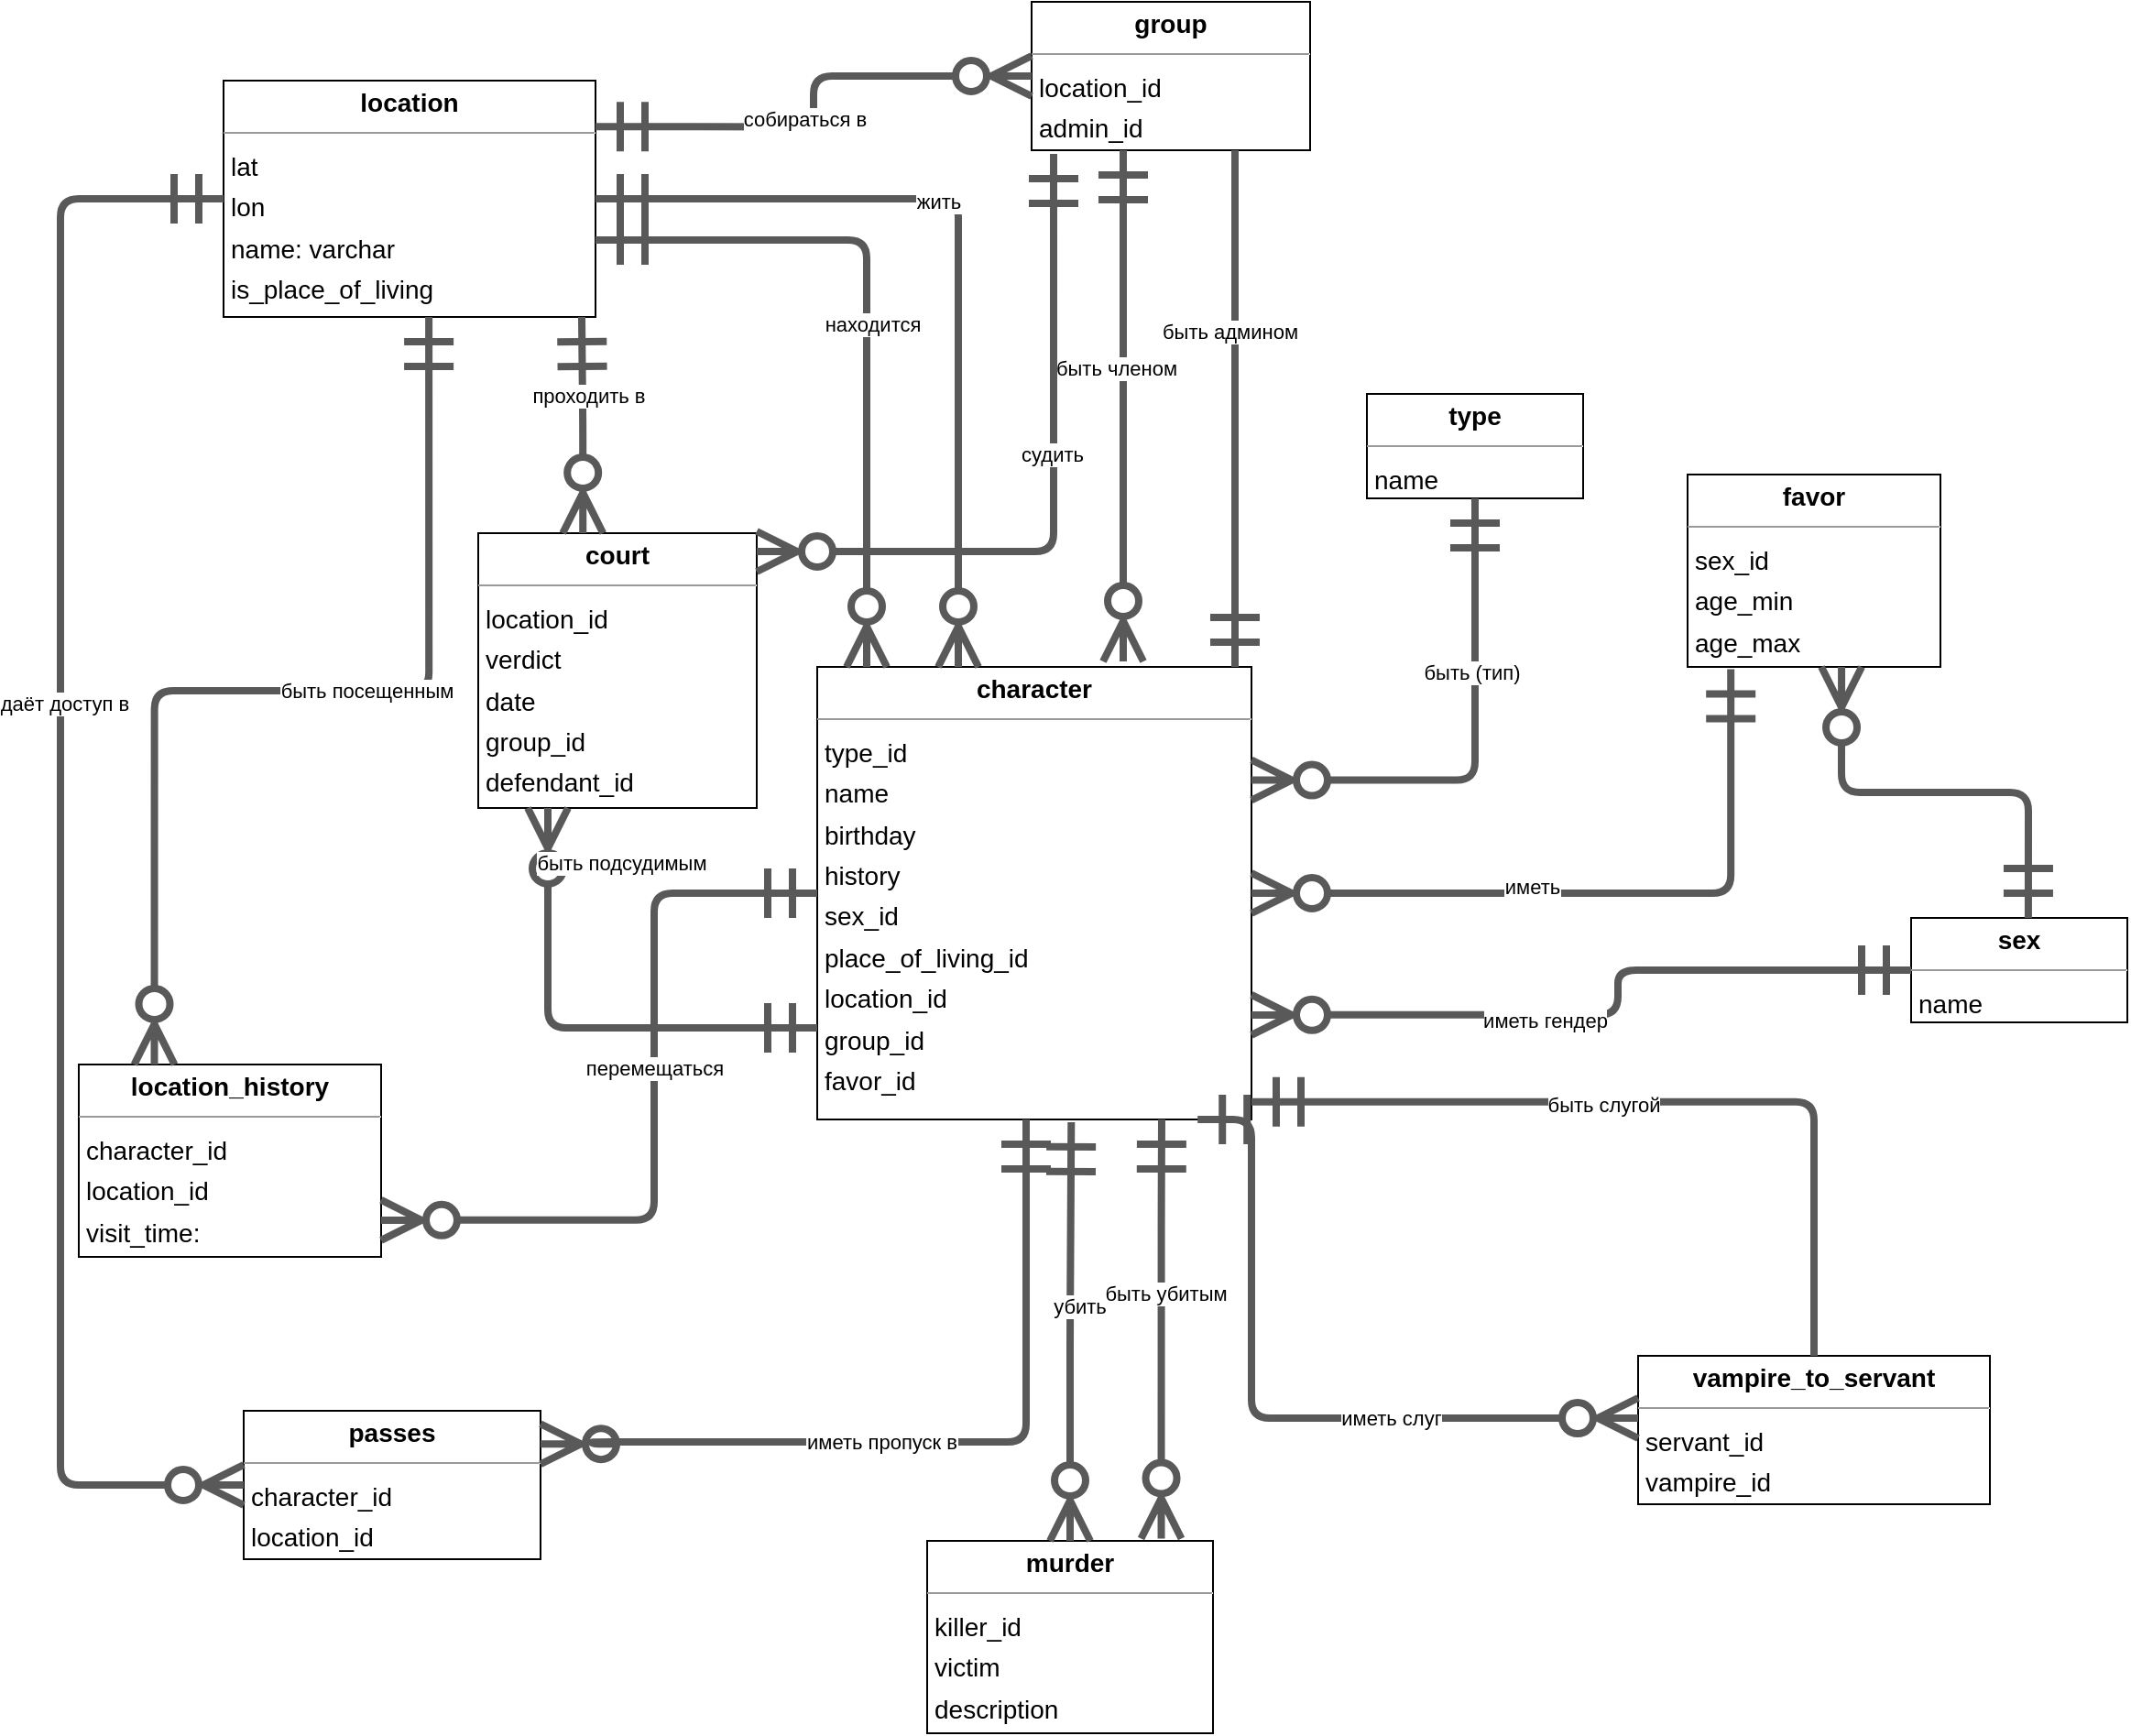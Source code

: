 <mxfile>
    <diagram id="Wr2g1ttwK0UKFfqwhJe3" name="Страница 1">
        <mxGraphModel dx="2355" dy="1294" grid="1" gridSize="10" guides="1" tooltips="1" connect="1" arrows="1" fold="1" page="0" pageScale="1" pageWidth="827" pageHeight="1169" background="none" math="0" shadow="0">
            <root>
                <mxCell id="0"/>
                <mxCell id="1" parent="0"/>
                <mxCell id="node7" value="&lt;p style=&quot;margin: 0px ; margin-top: 4px ; text-align: center&quot;&gt;&lt;b&gt;character&lt;/b&gt;&lt;/p&gt;&lt;hr size=&quot;1&quot;&gt;&lt;p style=&quot;margin: 0 0 0 4px ; line-height: 1.6&quot;&gt; type_id&lt;br&gt; name  &lt;br&gt; birthday  &lt;br&gt; history&lt;br&gt; sex_id&lt;br&gt; place_of_living_id&lt;br&gt; location_id&lt;br&gt; group_id&lt;br&gt; favor_id  &lt;/p&gt;" style="verticalAlign=top;align=left;overflow=fill;fontSize=14;fontFamily=Helvetica;html=1;rounded=0;shadow=0;comic=0;labelBackgroundColor=none;strokeWidth=1;" parent="1" vertex="1">
                    <mxGeometry x="13" y="33" width="237" height="247" as="geometry"/>
                </mxCell>
                <mxCell id="node5" value="&lt;p style=&quot;margin: 0px ; margin-top: 4px ; text-align: center&quot;&gt;&lt;b&gt;court&lt;/b&gt;&lt;/p&gt;&lt;hr size=&quot;1&quot;&gt;&lt;p style=&quot;margin: 0 0 0 4px ; line-height: 1.6&quot;&gt; location_id &lt;br&gt; verdict &lt;br&gt;&lt;/p&gt;&lt;p style=&quot;margin: 0 0 0 4px ; line-height: 1.6&quot;&gt;date &lt;br&gt;group_id&lt;br&gt;defendant_id&lt;br&gt;&lt;/p&gt;" style="verticalAlign=top;align=left;overflow=fill;fontSize=14;fontFamily=Helvetica;html=1;rounded=0;shadow=0;comic=0;labelBackgroundColor=none;strokeWidth=1;" parent="1" vertex="1">
                    <mxGeometry x="-172" y="-40" width="152" height="150" as="geometry"/>
                </mxCell>
                <mxCell id="node0" value="&lt;p style=&quot;margin:0px;margin-top:4px;text-align:center;&quot;&gt;&lt;b&gt;favor&lt;/b&gt;&lt;/p&gt;&lt;hr size=&quot;1&quot;&gt;&lt;p style=&quot;margin:0 0 0 4px;line-height:1.6;&quot;&gt; sex_id&lt;br&gt; age_min   &lt;br&gt; age_max   &lt;/p&gt;" style="verticalAlign=top;align=left;overflow=fill;fontSize=14;fontFamily=Helvetica;html=1;rounded=0;shadow=0;comic=0;labelBackgroundColor=none;strokeWidth=1;" parent="1" vertex="1">
                    <mxGeometry x="488" y="-72" width="138" height="105" as="geometry"/>
                </mxCell>
                <mxCell id="node6" value="&lt;p style=&quot;margin:0px;margin-top:4px;text-align:center;&quot;&gt;&lt;b&gt;group&lt;/b&gt;&lt;/p&gt;&lt;hr size=&quot;1&quot;&gt;&lt;p style=&quot;margin:0 0 0 4px;line-height:1.6;&quot;&gt; location_id&lt;br&gt; admin_id   &lt;/p&gt;" style="verticalAlign=top;align=left;overflow=fill;fontSize=14;fontFamily=Helvetica;html=1;rounded=0;shadow=0;comic=0;labelBackgroundColor=none;strokeWidth=1;" parent="1" vertex="1">
                    <mxGeometry x="130" y="-330" width="152" height="81" as="geometry"/>
                </mxCell>
                <mxCell id="node2" value="&lt;p style=&quot;margin:0px;margin-top:4px;text-align:center;&quot;&gt;&lt;b&gt;location&lt;/b&gt;&lt;/p&gt;&lt;hr size=&quot;1&quot;&gt;&lt;p style=&quot;margin:0 0 0 4px;line-height:1.6;&quot;&gt; lat&lt;br&gt; lon   &lt;br&gt; name: varchar&lt;br&gt; is_place_of_living&lt;br&gt;&lt;/p&gt;" style="verticalAlign=top;align=left;overflow=fill;fontSize=14;fontFamily=Helvetica;html=1;rounded=0;shadow=0;comic=0;labelBackgroundColor=none;strokeWidth=1;" parent="1" vertex="1">
                    <mxGeometry x="-311" y="-287" width="203" height="129" as="geometry"/>
                </mxCell>
                <mxCell id="node9" value="&lt;p style=&quot;margin:0px;margin-top:4px;text-align:center;&quot;&gt;&lt;b&gt;location_history&lt;/b&gt;&lt;/p&gt;&lt;hr size=&quot;1&quot;&gt;&lt;p style=&quot;margin:0 0 0 4px;line-height:1.6;&quot;&gt; character_id&lt;br&gt; location_id   &lt;br&gt; visit_time: &lt;br&gt;&lt;/p&gt;" style="verticalAlign=top;align=left;overflow=fill;fontSize=14;fontFamily=Helvetica;html=1;rounded=0;shadow=0;comic=0;labelBackgroundColor=none;strokeWidth=1;" parent="1" vertex="1">
                    <mxGeometry x="-390" y="250" width="165" height="105" as="geometry"/>
                </mxCell>
                <mxCell id="node8" value="&lt;p style=&quot;margin:0px;margin-top:4px;text-align:center;&quot;&gt;&lt;b&gt;murder&lt;/b&gt;&lt;/p&gt;&lt;hr size=&quot;1&quot;&gt;&lt;p style=&quot;margin:0 0 0 4px;line-height:1.6;&quot;&gt; killer_id&lt;br&gt; victim   &lt;br&gt; description  &lt;br&gt;&lt;/p&gt;" style="verticalAlign=top;align=left;overflow=fill;fontSize=14;fontFamily=Helvetica;html=1;rounded=0;shadow=0;comic=0;labelBackgroundColor=none;strokeWidth=1;" parent="1" vertex="1">
                    <mxGeometry x="73" y="510" width="156" height="105" as="geometry"/>
                </mxCell>
                <mxCell id="node1" value="&lt;p style=&quot;margin:0px;margin-top:4px;text-align:center;&quot;&gt;&lt;b&gt;passes&lt;/b&gt;&lt;/p&gt;&lt;hr size=&quot;1&quot;&gt;&lt;p style=&quot;margin:0 0 0 4px;line-height:1.6;&quot;&gt; character_id&lt;br&gt; location_id   &lt;/p&gt;" style="verticalAlign=top;align=left;overflow=fill;fontSize=14;fontFamily=Helvetica;html=1;rounded=0;shadow=0;comic=0;labelBackgroundColor=none;strokeWidth=1;" parent="1" vertex="1">
                    <mxGeometry x="-300" y="439" width="162" height="81" as="geometry"/>
                </mxCell>
                <mxCell id="node11" value="&lt;p style=&quot;margin:0px;margin-top:4px;text-align:center;&quot;&gt;&lt;b&gt;sex&lt;/b&gt;&lt;/p&gt;&lt;hr size=&quot;1&quot;&gt;&lt;p style=&quot;margin:0 0 0 4px;line-height:1.6;&quot;&gt; name&lt;br&gt;&lt;/p&gt;" style="verticalAlign=top;align=left;overflow=fill;fontSize=14;fontFamily=Helvetica;html=1;rounded=0;shadow=0;comic=0;labelBackgroundColor=none;strokeWidth=1;" parent="1" vertex="1">
                    <mxGeometry x="610" y="170" width="118" height="57" as="geometry"/>
                </mxCell>
                <mxCell id="node10" value="&lt;p style=&quot;margin:0px;margin-top:4px;text-align:center;&quot;&gt;&lt;b&gt;type&lt;/b&gt;&lt;/p&gt;&lt;hr size=&quot;1&quot;&gt;&lt;p style=&quot;margin:0 0 0 4px;line-height:1.6;&quot;&gt; name&lt;br&gt;&lt;/p&gt;" style="verticalAlign=top;align=left;overflow=fill;fontSize=14;fontFamily=Helvetica;html=1;rounded=0;shadow=0;comic=0;labelBackgroundColor=none;strokeWidth=1;" parent="1" vertex="1">
                    <mxGeometry x="313" y="-116" width="118" height="57" as="geometry"/>
                </mxCell>
                <mxCell id="node4" value="&lt;p style=&quot;margin:0px;margin-top:4px;text-align:center;&quot;&gt;&lt;b&gt;vampire_to_servant&lt;/b&gt;&lt;/p&gt;&lt;hr size=&quot;1&quot;&gt;&lt;p style=&quot;margin:0 0 0 4px;line-height:1.6;&quot;&gt; servant_id&lt;br&gt; vampire_id   &lt;/p&gt;" style="verticalAlign=top;align=left;overflow=fill;fontSize=14;fontFamily=Helvetica;html=1;rounded=0;shadow=0;comic=0;labelBackgroundColor=none;strokeWidth=1;" parent="1" vertex="1">
                    <mxGeometry x="461" y="409" width="192" height="81" as="geometry"/>
                </mxCell>
                <mxCell id="edge8" value="" style="html=1;rounded=1;edgeStyle=orthogonalEdgeStyle;dashed=0;startArrow=ERzeroToMany;endArrow=ERmandOne;endSize=22;strokeColor=#595959;exitX=1;exitY=0.5;exitDx=0;exitDy=0;entryX=0.171;entryY=1.012;entryDx=0;entryDy=0;entryPerimeter=0;startFill=0;startSize=17;endFill=0;strokeWidth=4;" parent="1" source="node7" target="node0" edge="1">
                    <mxGeometry width="50" height="50" relative="1" as="geometry">
                        <Array as="points">
                            <mxPoint x="512" y="157"/>
                        </Array>
                    </mxGeometry>
                </mxCell>
                <mxCell id="9" value="иметь" style="edgeLabel;html=1;align=center;verticalAlign=middle;resizable=0;points=[];" vertex="1" connectable="0" parent="edge8">
                    <mxGeometry x="-0.203" y="5" relative="1" as="geometry">
                        <mxPoint y="1" as="offset"/>
                    </mxGeometry>
                </mxCell>
                <mxCell id="edge19" value="" style="html=1;rounded=1;edgeStyle=orthogonalEdgeStyle;dashed=0;startArrow=ERzeroToMany;endArrow=ERmandOne;endSize=22;strokeColor=#595959;startFill=0;startSize=17;endFill=0;strokeWidth=4;" parent="1" target="node6" edge="1">
                    <mxGeometry width="50" height="50" relative="1" as="geometry">
                        <Array as="points">
                            <mxPoint x="180" y="-170"/>
                            <mxPoint x="180" y="-170"/>
                        </Array>
                        <mxPoint x="180" y="30" as="sourcePoint"/>
                        <mxPoint x="180" y="-190" as="targetPoint"/>
                    </mxGeometry>
                </mxCell>
                <mxCell id="5" value="быть членом" style="edgeLabel;html=1;align=center;verticalAlign=middle;resizable=0;points=[];" vertex="1" connectable="0" parent="edge19">
                    <mxGeometry x="0.147" y="4" relative="1" as="geometry">
                        <mxPoint as="offset"/>
                    </mxGeometry>
                </mxCell>
                <mxCell id="edge14" value="" style="html=1;rounded=1;edgeStyle=orthogonalEdgeStyle;dashed=0;startArrow=ERzeroToMany;endArrow=ERmandOne;endSize=22;strokeColor=#595959;entryX=1;entryY=0.5;entryDx=0;entryDy=0;startFill=0;startSize=17;endFill=0;strokeWidth=4;" parent="1" source="node7" target="node2" edge="1">
                    <mxGeometry width="50" height="50" relative="1" as="geometry">
                        <Array as="points">
                            <mxPoint x="90" y="-223"/>
                        </Array>
                        <mxPoint x="90" y="10" as="sourcePoint"/>
                    </mxGeometry>
                </mxCell>
                <mxCell id="4" value="жить " style="edgeLabel;html=1;align=center;verticalAlign=middle;resizable=0;points=[];" vertex="1" connectable="0" parent="edge14">
                    <mxGeometry x="0.175" y="1" relative="1" as="geometry">
                        <mxPoint as="offset"/>
                    </mxGeometry>
                </mxCell>
                <mxCell id="edge15" value="" style="html=1;rounded=1;edgeStyle=orthogonalEdgeStyle;dashed=0;startArrow=ERzeroToMany;endArrow=ERmandOne;endSize=22;strokeColor=#595959;startFill=0;startSize=17;endFill=0;strokeWidth=4;" parent="1" source="node7" edge="1">
                    <mxGeometry width="50" height="50" relative="1" as="geometry">
                        <Array as="points">
                            <mxPoint x="40" y="-200"/>
                        </Array>
                        <mxPoint x="-108" y="-200" as="targetPoint"/>
                    </mxGeometry>
                </mxCell>
                <mxCell id="3" value="находится" style="edgeLabel;html=1;align=center;verticalAlign=middle;resizable=0;points=[];" vertex="1" connectable="0" parent="edge15">
                    <mxGeometry x="-0.018" y="-3" relative="1" as="geometry">
                        <mxPoint as="offset"/>
                    </mxGeometry>
                </mxCell>
                <mxCell id="edge3" value="" style="html=1;rounded=1;edgeStyle=orthogonalEdgeStyle;dashed=0;startArrow=ERzeroToMany;endArrow=ERmandOne;endSize=22;strokeColor=#595959;exitX=1.000;exitY=0.769;exitDx=0;exitDy=0;entryX=0.000;entryY=0.500;entryDx=0;entryDy=0;startFill=0;startSize=17;endFill=0;strokeWidth=4;" parent="1" source="node7" target="node11" edge="1">
                    <mxGeometry width="50" height="50" relative="1" as="geometry">
                        <Array as="points">
                            <mxPoint x="450" y="223"/>
                            <mxPoint x="450" y="198"/>
                        </Array>
                    </mxGeometry>
                </mxCell>
                <mxCell id="22" value="иметь гендер" style="edgeLabel;html=1;align=center;verticalAlign=middle;resizable=0;points=[];" vertex="1" connectable="0" parent="edge3">
                    <mxGeometry x="-0.168" y="-3" relative="1" as="geometry">
                        <mxPoint as="offset"/>
                    </mxGeometry>
                </mxCell>
                <mxCell id="edge13" value="" style="html=1;rounded=1;edgeStyle=orthogonalEdgeStyle;dashed=0;startArrow=ERzeroToMany;endArrow=ERmandOne;endSize=22;strokeColor=#595959;exitX=1;exitY=0.25;exitDx=0;exitDy=0;entryX=0.500;entryY=1.000;entryDx=0;entryDy=0;startFill=0;startSize=17;endFill=0;strokeWidth=4;" parent="1" source="node7" target="node10" edge="1">
                    <mxGeometry width="50" height="50" relative="1" as="geometry">
                        <Array as="points">
                            <mxPoint x="372" y="95"/>
                        </Array>
                    </mxGeometry>
                </mxCell>
                <mxCell id="8" value="быть (тип)" style="edgeLabel;html=1;align=center;verticalAlign=middle;resizable=0;points=[];" vertex="1" connectable="0" parent="edge13">
                    <mxGeometry x="0.311" y="2" relative="1" as="geometry">
                        <mxPoint as="offset"/>
                    </mxGeometry>
                </mxCell>
                <mxCell id="edge11" value="" style="html=1;rounded=1;edgeStyle=orthogonalEdgeStyle;dashed=0;startArrow=ERzeroToMany;endArrow=ERmandOne;endSize=22;strokeColor=#595959;exitX=0.376;exitY=0.001;exitDx=0;exitDy=0;entryX=0.963;entryY=1.000;entryDx=0;entryDy=0;startSize=17;strokeWidth=4;startFill=0;endFill=0;" parent="1" source="node5" target="node2" edge="1">
                    <mxGeometry width="50" height="50" relative="1" as="geometry">
                        <Array as="points"/>
                    </mxGeometry>
                </mxCell>
                <mxCell id="35" value="проходить в" style="edgeLabel;html=1;align=center;verticalAlign=middle;resizable=0;points=[];" vertex="1" connectable="0" parent="edge11">
                    <mxGeometry x="0.275" y="-3" relative="1" as="geometry">
                        <mxPoint as="offset"/>
                    </mxGeometry>
                </mxCell>
                <mxCell id="edge10" value="" style="html=1;rounded=1;edgeStyle=orthogonalEdgeStyle;dashed=0;startArrow=ERzeroToMany;endArrow=ERmandOne;endSize=22;strokeColor=#595959;exitX=0.609;exitY=1.000;exitDx=0;exitDy=0;entryX=0.542;entryY=0.001;entryDx=0;entryDy=0;startFill=0;startSize=17;endFill=0;strokeWidth=4;" parent="1" source="node0" target="node11" edge="1">
                    <mxGeometry width="50" height="50" relative="1" as="geometry">
                        <Array as="points"/>
                    </mxGeometry>
                </mxCell>
                <mxCell id="edge5" value="" style="html=1;rounded=1;edgeStyle=orthogonalEdgeStyle;dashed=0;startArrow=none;endArrow=ERmandOne;endSize=22;strokeColor=#595959;entryX=0.962;entryY=0.000;entryDx=0;entryDy=0;startFill=0;startSize=17;endFill=0;strokeWidth=4;" parent="1" target="node7" edge="1">
                    <mxGeometry width="50" height="50" relative="1" as="geometry">
                        <Array as="points">
                            <mxPoint x="241" y="-249"/>
                        </Array>
                        <mxPoint x="241" y="-249" as="sourcePoint"/>
                    </mxGeometry>
                </mxCell>
                <mxCell id="6" value="быть админом" style="edgeLabel;html=1;align=center;verticalAlign=middle;resizable=0;points=[];" vertex="1" connectable="0" parent="edge5">
                    <mxGeometry x="-0.206" y="-3" relative="1" as="geometry">
                        <mxPoint y="-13" as="offset"/>
                    </mxGeometry>
                </mxCell>
                <mxCell id="edge12" value="" style="html=1;rounded=1;edgeStyle=orthogonalEdgeStyle;dashed=0;startArrow=ERzeroToMany;endArrow=ERmandOne;endSize=22;strokeColor=#595959;entryX=1.000;entryY=0.195;entryDx=0;entryDy=0;exitX=0;exitY=0.5;exitDx=0;exitDy=0;startFill=0;startSize=17;endFill=0;strokeWidth=4;" parent="1" source="node6" target="node2" edge="1">
                    <mxGeometry width="50" height="50" relative="1" as="geometry">
                        <Array as="points"/>
                        <mxPoint x="160" y="-262" as="sourcePoint"/>
                    </mxGeometry>
                </mxCell>
                <mxCell id="15" value="собираться в" style="edgeLabel;html=1;align=center;verticalAlign=middle;resizable=0;points=[];" vertex="1" connectable="0" parent="edge12">
                    <mxGeometry x="0.065" y="-5" relative="1" as="geometry">
                        <mxPoint y="1" as="offset"/>
                    </mxGeometry>
                </mxCell>
                <mxCell id="edge18" value="" style="html=1;rounded=1;edgeStyle=orthogonalEdgeStyle;dashed=0;startArrow=ERzeroToMany;endArrow=ERmandOne;endSize=22;strokeColor=#595959;exitX=1.000;exitY=0.809;exitDx=0;exitDy=0;entryX=0.000;entryY=0.500;entryDx=0;entryDy=0;startFill=0;startSize=17;endFill=0;strokeWidth=4;" parent="1" source="node9" target="node7" edge="1">
                    <mxGeometry width="50" height="50" relative="1" as="geometry">
                        <Array as="points">
                            <mxPoint x="-76" y="335"/>
                            <mxPoint x="-76" y="157"/>
                        </Array>
                    </mxGeometry>
                </mxCell>
                <mxCell id="10" value="перемещаться" style="edgeLabel;html=1;align=center;verticalAlign=middle;resizable=0;points=[];" vertex="1" connectable="0" parent="edge18">
                    <mxGeometry x="0.12" relative="1" as="geometry">
                        <mxPoint y="1" as="offset"/>
                    </mxGeometry>
                </mxCell>
                <mxCell id="edge2" value="" style="html=1;rounded=1;edgeStyle=orthogonalEdgeStyle;dashed=0;startArrow=ERzeroToMany;endArrow=ERmandOne;endSize=22;strokeColor=#595959;exitX=0.25;exitY=0;exitDx=0;exitDy=0;entryX=0.552;entryY=1.000;entryDx=0;entryDy=0;startFill=0;startSize=17;endFill=0;strokeWidth=4;" parent="1" source="node9" target="node2" edge="1">
                    <mxGeometry width="50" height="50" relative="1" as="geometry">
                        <Array as="points"/>
                    </mxGeometry>
                </mxCell>
                <mxCell id="38" value="быть посещенным" style="edgeLabel;html=1;align=center;verticalAlign=middle;resizable=0;points=[];" vertex="1" connectable="0" parent="edge2">
                    <mxGeometry x="0.146" relative="1" as="geometry">
                        <mxPoint as="offset"/>
                    </mxGeometry>
                </mxCell>
                <mxCell id="edge6" value="" style="html=1;rounded=1;edgeStyle=orthogonalEdgeStyle;dashed=0;startArrow=ERzeroToMany;endArrow=ERmandOne;endSize=22;strokeColor=#595959;exitX=0.500;exitY=0.000;exitDx=0;exitDy=0;entryX=0.585;entryY=1.006;entryDx=0;entryDy=0;entryPerimeter=0;startFill=0;startSize=17;endFill=0;strokeWidth=4;" parent="1" source="node8" target="node7" edge="1">
                    <mxGeometry width="50" height="50" relative="1" as="geometry">
                        <Array as="points"/>
                    </mxGeometry>
                </mxCell>
                <mxCell id="17" value="убить" style="edgeLabel;html=1;align=center;verticalAlign=middle;resizable=0;points=[];" vertex="1" connectable="0" parent="edge6">
                    <mxGeometry x="0.123" y="-4" relative="1" as="geometry">
                        <mxPoint as="offset"/>
                    </mxGeometry>
                </mxCell>
                <mxCell id="edge9" value="" style="html=1;rounded=1;edgeStyle=orthogonalEdgeStyle;dashed=0;startArrow=ERzeroToMany;endArrow=ERmandOne;endSize=22;strokeColor=#595959;startFill=0;startSize=17;endFill=0;strokeWidth=4;exitX=0.819;exitY=-0.012;exitDx=0;exitDy=0;exitPerimeter=0;" parent="1" source="node8" edge="1">
                    <mxGeometry width="50" height="50" relative="1" as="geometry">
                        <Array as="points">
                            <mxPoint x="201" y="330"/>
                            <mxPoint x="201" y="330"/>
                        </Array>
                        <mxPoint x="200" y="470" as="sourcePoint"/>
                        <mxPoint x="201" y="280" as="targetPoint"/>
                    </mxGeometry>
                </mxCell>
                <mxCell id="18" value="быть убитым" style="edgeLabel;html=1;align=center;verticalAlign=middle;resizable=0;points=[];" vertex="1" connectable="0" parent="edge9">
                    <mxGeometry x="0.169" y="-2" relative="1" as="geometry">
                        <mxPoint as="offset"/>
                    </mxGeometry>
                </mxCell>
                <mxCell id="edge16" value="" style="html=1;rounded=1;edgeStyle=orthogonalEdgeStyle;dashed=0;startArrow=ERzeroToMany;endArrow=ERmandOne;endSize=22;strokeColor=#595959;exitX=1.000;exitY=0.224;exitDx=0;exitDy=0;startFill=0;startSize=17;endFill=0;strokeWidth=4;" parent="1" source="node1" edge="1">
                    <mxGeometry width="50" height="50" relative="1" as="geometry">
                        <Array as="points">
                            <mxPoint x="-110" y="457"/>
                            <mxPoint x="-110" y="456"/>
                            <mxPoint x="127" y="456"/>
                        </Array>
                        <mxPoint x="127" y="280" as="targetPoint"/>
                    </mxGeometry>
                </mxCell>
                <mxCell id="16" value="иметь пропуск в" style="edgeLabel;html=1;align=center;verticalAlign=middle;resizable=0;points=[];" vertex="1" connectable="0" parent="edge16">
                    <mxGeometry x="-0.154" relative="1" as="geometry">
                        <mxPoint as="offset"/>
                    </mxGeometry>
                </mxCell>
                <mxCell id="edge17" value="" style="html=1;rounded=1;edgeStyle=orthogonalEdgeStyle;dashed=0;startArrow=ERzeroToMany;endArrow=ERmandOne;endSize=22;strokeColor=#595959;exitX=0.000;exitY=0.500;exitDx=0;exitDy=0;entryX=0;entryY=0.5;entryDx=0;entryDy=0;startFill=0;startSize=17;endFill=0;strokeWidth=4;" parent="1" source="node1" target="node2" edge="1">
                    <mxGeometry width="50" height="50" relative="1" as="geometry">
                        <Array as="points">
                            <mxPoint x="-400" y="479"/>
                            <mxPoint x="-400" y="-222"/>
                        </Array>
                    </mxGeometry>
                </mxCell>
                <mxCell id="36" value="&lt;div&gt;даёт доступ в&lt;/div&gt;" style="edgeLabel;html=1;align=center;verticalAlign=middle;resizable=0;points=[];" vertex="1" connectable="0" parent="edge17">
                    <mxGeometry x="0.184" y="-2" relative="1" as="geometry">
                        <mxPoint y="1" as="offset"/>
                    </mxGeometry>
                </mxCell>
                <mxCell id="edge1" value="" style="html=1;rounded=1;edgeStyle=orthogonalEdgeStyle;dashed=0;startArrow=none;endArrow=ERmandOne;endSize=22;strokeColor=#595959;exitX=0.500;exitY=0.001;exitDx=0;exitDy=0;entryX=1.000;entryY=0.961;entryDx=0;entryDy=0;startFill=0;startSize=17;endFill=0;strokeWidth=4;" parent="1" source="node4" target="node7" edge="1">
                    <mxGeometry width="50" height="50" relative="1" as="geometry">
                        <Array as="points">
                            <mxPoint x="557" y="270"/>
                        </Array>
                    </mxGeometry>
                </mxCell>
                <mxCell id="20" value="быть слугой" style="edgeLabel;html=1;align=center;verticalAlign=middle;resizable=0;points=[];" vertex="1" connectable="0" parent="edge1">
                    <mxGeometry x="0.138" y="1" relative="1" as="geometry">
                        <mxPoint as="offset"/>
                    </mxGeometry>
                </mxCell>
                <mxCell id="edge7" value="" style="html=1;rounded=1;edgeStyle=orthogonalEdgeStyle;dashed=0;startArrow=ERzeroToMany;endArrow=ERmandOne;endSize=22;strokeColor=#595959;exitX=0.000;exitY=0.420;exitDx=0;exitDy=0;entryX=0.876;entryY=1.000;entryDx=0;entryDy=0;startFill=0;startSize=17;endFill=0;strokeWidth=4;" parent="1" source="node4" target="node7" edge="1">
                    <mxGeometry width="50" height="50" relative="1" as="geometry">
                        <Array as="points">
                            <mxPoint x="250" y="443"/>
                            <mxPoint x="250" y="280"/>
                        </Array>
                    </mxGeometry>
                </mxCell>
                <mxCell id="19" value="иметь слуг" style="edgeLabel;html=1;align=center;verticalAlign=middle;resizable=0;points=[];" vertex="1" connectable="0" parent="edge7">
                    <mxGeometry x="-0.331" relative="1" as="geometry">
                        <mxPoint as="offset"/>
                    </mxGeometry>
                </mxCell>
                <mxCell id="27" value="" style="html=1;rounded=1;edgeStyle=orthogonalEdgeStyle;dashed=0;startArrow=ERzeroToMany;endArrow=ERmandOne;endSize=22;strokeColor=#595959;startFill=0;startSize=17;endFill=0;strokeWidth=4;exitX=0.25;exitY=1;exitDx=0;exitDy=0;" edge="1" parent="1" source="node5" target="node7">
                    <mxGeometry width="50" height="50" relative="1" as="geometry">
                        <Array as="points">
                            <mxPoint x="-134" y="230"/>
                        </Array>
                        <mxPoint x="97" y="298.63" as="sourcePoint"/>
                        <mxPoint x="-210" y="159.997" as="targetPoint"/>
                    </mxGeometry>
                </mxCell>
                <mxCell id="28" value="быть подсудимым" style="edgeLabel;html=1;align=center;verticalAlign=middle;resizable=0;points=[];" vertex="1" connectable="0" parent="27">
                    <mxGeometry x="0.138" y="1" relative="1" as="geometry">
                        <mxPoint x="8" y="-89" as="offset"/>
                    </mxGeometry>
                </mxCell>
                <mxCell id="29" value="" style="html=1;rounded=1;edgeStyle=orthogonalEdgeStyle;dashed=0;startArrow=ERzeroToMany;endArrow=ERmandOne;endSize=22;strokeColor=#595959;startFill=0;startSize=17;endFill=0;strokeWidth=4;entryX=0.079;entryY=1.025;entryDx=0;entryDy=0;entryPerimeter=0;" edge="1" parent="1" target="node6">
                    <mxGeometry width="50" height="50" relative="1" as="geometry">
                        <Array as="points">
                            <mxPoint x="142" y="-30"/>
                        </Array>
                        <mxPoint x="-20" y="-30" as="sourcePoint"/>
                        <mxPoint x="223" y="-24.05" as="targetPoint"/>
                    </mxGeometry>
                </mxCell>
                <mxCell id="30" value="судить" style="edgeLabel;html=1;align=center;verticalAlign=middle;resizable=0;points=[];" vertex="1" connectable="0" parent="29">
                    <mxGeometry x="0.138" y="1" relative="1" as="geometry">
                        <mxPoint as="offset"/>
                    </mxGeometry>
                </mxCell>
            </root>
        </mxGraphModel>
    </diagram>
</mxfile>